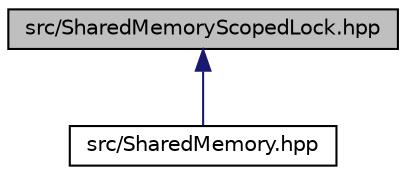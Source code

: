 digraph "src/SharedMemoryScopedLock.hpp"
{
  edge [fontname="Helvetica",fontsize="10",labelfontname="Helvetica",labelfontsize="10"];
  node [fontname="Helvetica",fontsize="10",shape=record];
  Node2 [label="src/SharedMemoryScopedLock.hpp",height=0.2,width=0.4,color="black", fillcolor="grey75", style="filled", fontcolor="black"];
  Node2 -> Node3 [dir="back",color="midnightblue",fontsize="10",style="solid",fontname="Helvetica"];
  Node3 [label="src/SharedMemory.hpp",height=0.2,width=0.4,color="black", fillcolor="white", style="filled",URL="$_shared_memory_8hpp.html"];
}
